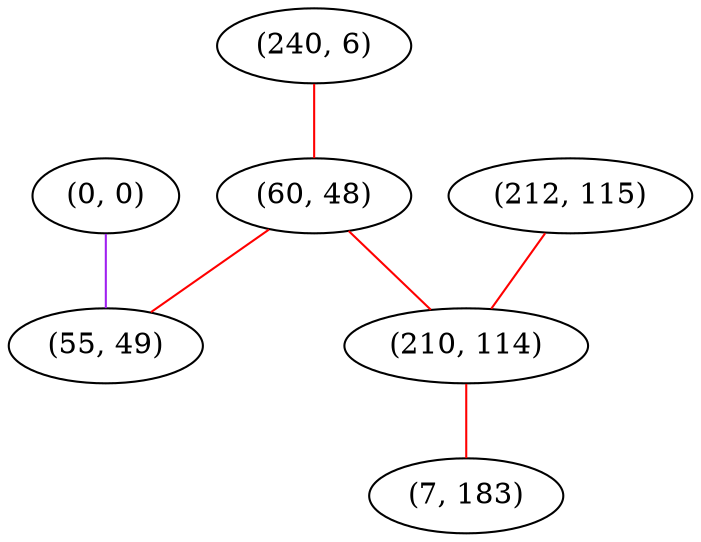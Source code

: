 graph "" {
"(240, 6)";
"(0, 0)";
"(60, 48)";
"(55, 49)";
"(212, 115)";
"(210, 114)";
"(7, 183)";
"(240, 6)" -- "(60, 48)"  [color=red, key=0, weight=1];
"(0, 0)" -- "(55, 49)"  [color=purple, key=0, weight=4];
"(60, 48)" -- "(55, 49)"  [color=red, key=0, weight=1];
"(60, 48)" -- "(210, 114)"  [color=red, key=0, weight=1];
"(212, 115)" -- "(210, 114)"  [color=red, key=0, weight=1];
"(210, 114)" -- "(7, 183)"  [color=red, key=0, weight=1];
}
